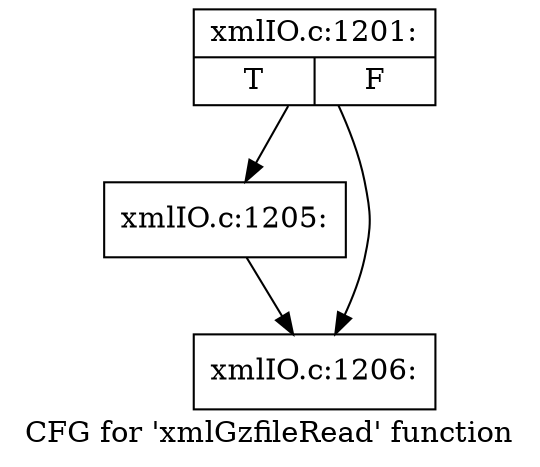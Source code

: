 digraph "CFG for 'xmlGzfileRead' function" {
	label="CFG for 'xmlGzfileRead' function";

	Node0x55ed34864770 [shape=record,label="{xmlIO.c:1201:|{<s0>T|<s1>F}}"];
	Node0x55ed34864770 -> Node0x55ed3486bac0;
	Node0x55ed34864770 -> Node0x55ed3486bb10;
	Node0x55ed3486bac0 [shape=record,label="{xmlIO.c:1205:}"];
	Node0x55ed3486bac0 -> Node0x55ed3486bb10;
	Node0x55ed3486bb10 [shape=record,label="{xmlIO.c:1206:}"];
}
